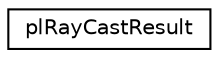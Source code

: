 digraph "Graphical Class Hierarchy"
{
  edge [fontname="Helvetica",fontsize="10",labelfontname="Helvetica",labelfontsize="10"];
  node [fontname="Helvetica",fontsize="10",shape=record];
  rankdir="LR";
  Node1 [label="plRayCastResult",height=0.2,width=0.4,color="black", fillcolor="white", style="filled",URL="$structpl_ray_cast_result.html"];
}
